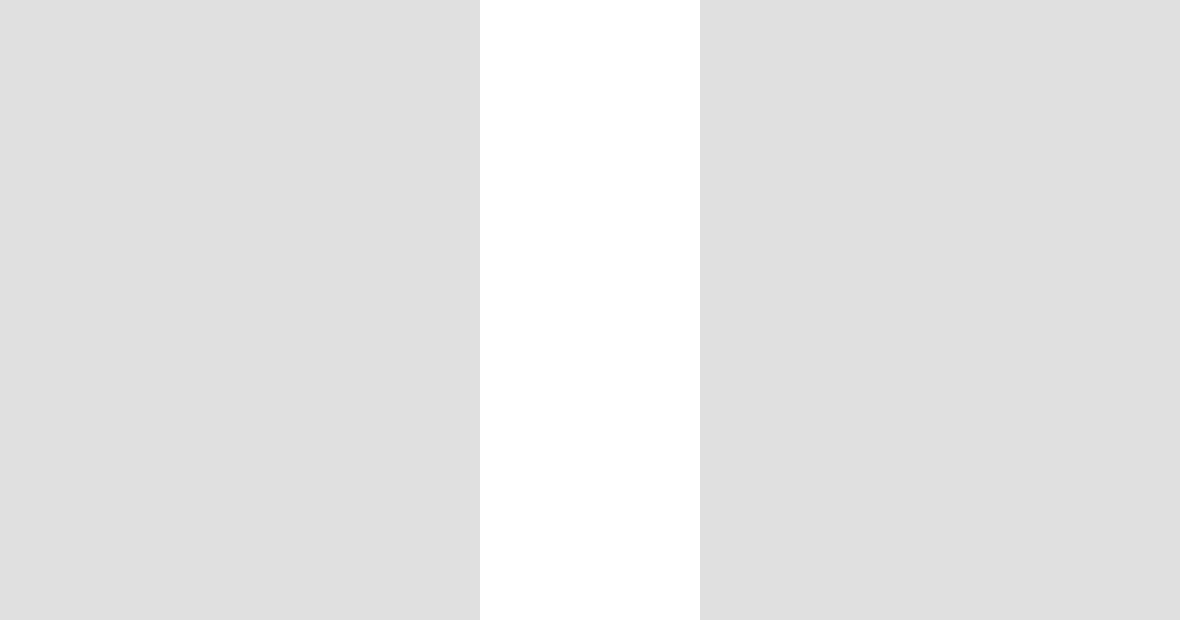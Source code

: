 <mxfile version="15.5.2" type="github">
  <diagram id="Ht1M8jgEwFfnCIfOTk4-" name="Page-1">
    <mxGraphModel dx="1604" dy="1201" grid="1" gridSize="10" guides="1" tooltips="1" connect="1" arrows="1" fold="1" page="1" pageScale="1" pageWidth="827" pageHeight="1169" math="0" shadow="0">
      <root>
        <mxCell id="0" />
        <mxCell id="1" parent="0" />
        <mxCell id="PSS7Aw4BQ8_ifl88ZKad-3" value="" style="rounded=0;whiteSpace=wrap;html=1;fillColor=#E0E0E0;strokeColor=none;" vertex="1" parent="1">
          <mxGeometry x="1330" y="275" width="240" height="310" as="geometry" />
        </mxCell>
        <mxCell id="PSS7Aw4BQ8_ifl88ZKad-4" value="" style="rounded=0;whiteSpace=wrap;html=1;fillColor=#E0E0E0;strokeColor=none;" vertex="1" parent="1">
          <mxGeometry x="1680" y="275" width="240" height="310" as="geometry" />
        </mxCell>
      </root>
    </mxGraphModel>
  </diagram>
</mxfile>

